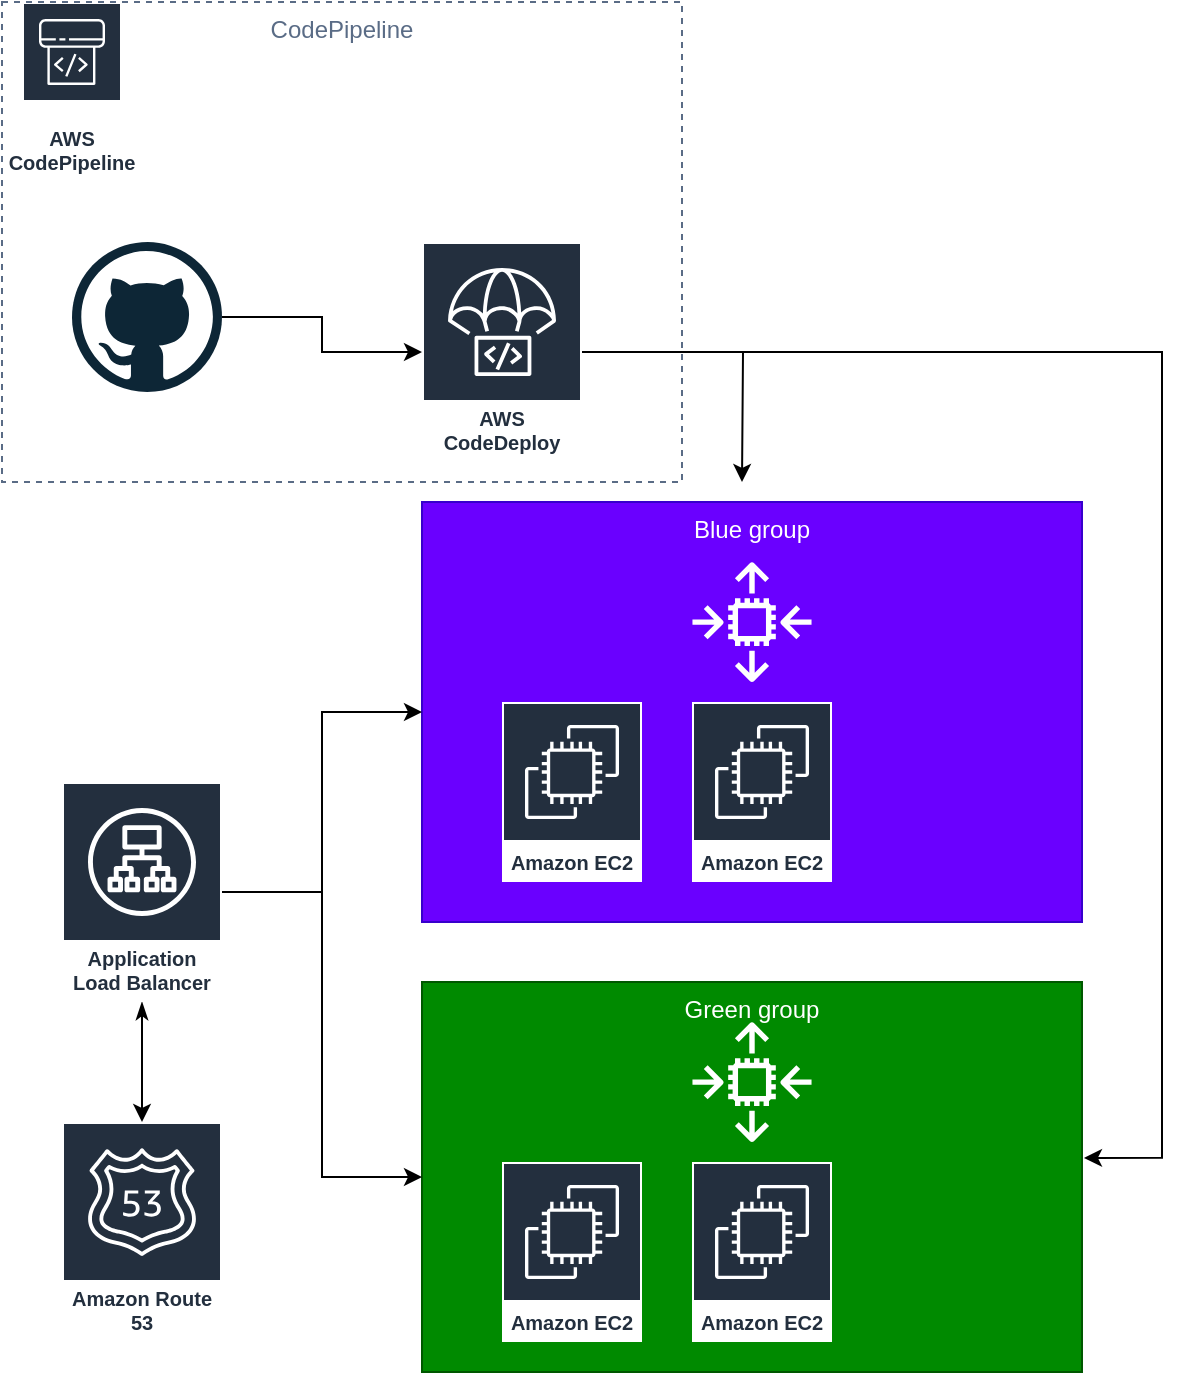 <mxfile version="14.6.13" type="device"><diagram id="tTARdLvluqeV9OQslBLl" name="Page-1"><mxGraphModel dx="906" dy="672" grid="1" gridSize="10" guides="1" tooltips="1" connect="1" arrows="1" fold="1" page="1" pageScale="1" pageWidth="1200" pageHeight="1600" math="0" shadow="0"><root><mxCell id="0"/><mxCell id="1" parent="0"/><mxCell id="cveSjQeEHm01TvSj7TpU-20" style="edgeStyle=orthogonalEdgeStyle;rounded=0;orthogonalLoop=1;jettySize=auto;html=1;" parent="1" source="cveSjQeEHm01TvSj7TpU-1" target="cveSjQeEHm01TvSj7TpU-2" edge="1"><mxGeometry relative="1" as="geometry"/></mxCell><mxCell id="cveSjQeEHm01TvSj7TpU-1" value="" style="dashed=0;outlineConnect=0;html=1;align=center;labelPosition=center;verticalLabelPosition=bottom;verticalAlign=top;shape=mxgraph.weblogos.github" parent="1" vertex="1"><mxGeometry x="275" y="360" width="75" height="75" as="geometry"/></mxCell><mxCell id="cveSjQeEHm01TvSj7TpU-17" style="edgeStyle=orthogonalEdgeStyle;rounded=0;orthogonalLoop=1;jettySize=auto;html=1;" parent="1" source="cveSjQeEHm01TvSj7TpU-2" edge="1"><mxGeometry relative="1" as="geometry"><mxPoint x="610" y="480" as="targetPoint"/></mxGeometry></mxCell><mxCell id="cveSjQeEHm01TvSj7TpU-18" style="edgeStyle=orthogonalEdgeStyle;rounded=0;orthogonalLoop=1;jettySize=auto;html=1;entryX=1.003;entryY=0.451;entryDx=0;entryDy=0;entryPerimeter=0;" parent="1" source="cveSjQeEHm01TvSj7TpU-2" target="cveSjQeEHm01TvSj7TpU-4" edge="1"><mxGeometry relative="1" as="geometry"><Array as="points"><mxPoint x="820" y="415"/><mxPoint x="820" y="818"/></Array></mxGeometry></mxCell><mxCell id="cveSjQeEHm01TvSj7TpU-2" value="AWS CodeDeploy" style="outlineConnect=0;fontColor=#232F3E;gradientColor=none;strokeColor=#ffffff;fillColor=#232F3E;dashed=0;verticalLabelPosition=middle;verticalAlign=bottom;align=center;html=1;whiteSpace=wrap;fontSize=10;fontStyle=1;spacing=3;shape=mxgraph.aws4.productIcon;prIcon=mxgraph.aws4.codedeploy;" parent="1" vertex="1"><mxGeometry x="450" y="360" width="80" height="110" as="geometry"/></mxCell><mxCell id="cveSjQeEHm01TvSj7TpU-3" value="Blue group" style="fillColor=#6a00ff;strokeColor=#3700CC;dashed=0;verticalAlign=top;fontStyle=0;fontColor=#ffffff;" parent="1" vertex="1"><mxGeometry x="450" y="490" width="330" height="210" as="geometry"/></mxCell><mxCell id="cveSjQeEHm01TvSj7TpU-4" value="Green group" style="fillColor=#008a00;strokeColor=#005700;dashed=0;verticalAlign=top;fontStyle=0;fontColor=#ffffff;" parent="1" vertex="1"><mxGeometry x="450" y="730" width="330" height="195" as="geometry"/></mxCell><mxCell id="cveSjQeEHm01TvSj7TpU-5" value="" style="outlineConnect=0;dashed=0;verticalLabelPosition=bottom;verticalAlign=top;align=center;html=1;fontSize=12;fontStyle=0;aspect=fixed;pointerEvents=1;shape=mxgraph.aws4.auto_scaling2;" parent="1" vertex="1"><mxGeometry x="585" y="520" width="60" height="60" as="geometry"/></mxCell><mxCell id="cveSjQeEHm01TvSj7TpU-6" value="" style="outlineConnect=0;dashed=0;verticalLabelPosition=bottom;verticalAlign=top;align=center;html=1;fontSize=12;fontStyle=0;aspect=fixed;pointerEvents=1;shape=mxgraph.aws4.auto_scaling2;" parent="1" vertex="1"><mxGeometry x="585" y="750" width="60" height="60" as="geometry"/></mxCell><mxCell id="cveSjQeEHm01TvSj7TpU-8" value="Amazon EC2" style="outlineConnect=0;fontColor=#232F3E;gradientColor=none;strokeColor=#ffffff;fillColor=#232F3E;dashed=0;verticalLabelPosition=middle;verticalAlign=bottom;align=center;html=1;whiteSpace=wrap;fontSize=10;fontStyle=1;spacing=3;shape=mxgraph.aws4.productIcon;prIcon=mxgraph.aws4.ec2;" parent="1" vertex="1"><mxGeometry x="490" y="590" width="70" height="90" as="geometry"/></mxCell><mxCell id="cveSjQeEHm01TvSj7TpU-9" value="Amazon EC2" style="outlineConnect=0;fontColor=#232F3E;gradientColor=none;strokeColor=#ffffff;fillColor=#232F3E;dashed=0;verticalLabelPosition=middle;verticalAlign=bottom;align=center;html=1;whiteSpace=wrap;fontSize=10;fontStyle=1;spacing=3;shape=mxgraph.aws4.productIcon;prIcon=mxgraph.aws4.ec2;" parent="1" vertex="1"><mxGeometry x="585" y="590" width="70" height="90" as="geometry"/></mxCell><mxCell id="cveSjQeEHm01TvSj7TpU-10" value="Amazon EC2" style="outlineConnect=0;fontColor=#232F3E;gradientColor=none;strokeColor=#ffffff;fillColor=#232F3E;dashed=0;verticalLabelPosition=middle;verticalAlign=bottom;align=center;html=1;whiteSpace=wrap;fontSize=10;fontStyle=1;spacing=3;shape=mxgraph.aws4.productIcon;prIcon=mxgraph.aws4.ec2;" parent="1" vertex="1"><mxGeometry x="490" y="820" width="70" height="90" as="geometry"/></mxCell><mxCell id="cveSjQeEHm01TvSj7TpU-11" value="Amazon EC2" style="outlineConnect=0;fontColor=#232F3E;gradientColor=none;strokeColor=#ffffff;fillColor=#232F3E;dashed=0;verticalLabelPosition=middle;verticalAlign=bottom;align=center;html=1;whiteSpace=wrap;fontSize=10;fontStyle=1;spacing=3;shape=mxgraph.aws4.productIcon;prIcon=mxgraph.aws4.ec2;" parent="1" vertex="1"><mxGeometry x="585" y="820" width="70" height="90" as="geometry"/></mxCell><mxCell id="cveSjQeEHm01TvSj7TpU-15" style="edgeStyle=orthogonalEdgeStyle;rounded=0;orthogonalLoop=1;jettySize=auto;html=1;" parent="1" source="cveSjQeEHm01TvSj7TpU-14" target="cveSjQeEHm01TvSj7TpU-3" edge="1"><mxGeometry relative="1" as="geometry"/></mxCell><mxCell id="cveSjQeEHm01TvSj7TpU-16" style="edgeStyle=orthogonalEdgeStyle;rounded=0;orthogonalLoop=1;jettySize=auto;html=1;entryX=0;entryY=0.5;entryDx=0;entryDy=0;" parent="1" source="cveSjQeEHm01TvSj7TpU-14" target="cveSjQeEHm01TvSj7TpU-4" edge="1"><mxGeometry relative="1" as="geometry"/></mxCell><mxCell id="cuZyd2q7QezCSDIOoOq7-2" style="edgeStyle=orthogonalEdgeStyle;rounded=0;orthogonalLoop=1;jettySize=auto;html=1;startArrow=classicThin;startFill=1;" edge="1" parent="1" source="cveSjQeEHm01TvSj7TpU-14" target="cuZyd2q7QezCSDIOoOq7-1"><mxGeometry relative="1" as="geometry"/></mxCell><mxCell id="cveSjQeEHm01TvSj7TpU-14" value="Application Load Balancer" style="outlineConnect=0;fontColor=#232F3E;gradientColor=none;strokeColor=#ffffff;fillColor=#232F3E;dashed=0;verticalLabelPosition=middle;verticalAlign=bottom;align=center;html=1;whiteSpace=wrap;fontSize=10;fontStyle=1;spacing=3;shape=mxgraph.aws4.productIcon;prIcon=mxgraph.aws4.application_load_balancer;" parent="1" vertex="1"><mxGeometry x="270" y="630" width="80" height="110" as="geometry"/></mxCell><mxCell id="cveSjQeEHm01TvSj7TpU-21" value="AWS CodePipeline" style="outlineConnect=0;fontColor=#232F3E;gradientColor=none;strokeColor=#ffffff;fillColor=#232F3E;dashed=0;verticalLabelPosition=middle;verticalAlign=bottom;align=center;html=1;whiteSpace=wrap;fontSize=10;fontStyle=1;spacing=3;shape=mxgraph.aws4.productIcon;prIcon=mxgraph.aws4.codepipeline;" parent="1" vertex="1"><mxGeometry x="250" y="240" width="50" height="90" as="geometry"/></mxCell><mxCell id="cveSjQeEHm01TvSj7TpU-23" value="CodePipeline" style="fillColor=none;strokeColor=#5A6C86;dashed=1;verticalAlign=top;fontStyle=0;fontColor=#5A6C86;" parent="1" vertex="1"><mxGeometry x="240" y="240" width="340" height="240" as="geometry"/></mxCell><mxCell id="cuZyd2q7QezCSDIOoOq7-1" value="Amazon Route 53" style="outlineConnect=0;fontColor=#232F3E;gradientColor=none;strokeColor=#ffffff;fillColor=#232F3E;dashed=0;verticalLabelPosition=middle;verticalAlign=bottom;align=center;html=1;whiteSpace=wrap;fontSize=10;fontStyle=1;spacing=3;shape=mxgraph.aws4.productIcon;prIcon=mxgraph.aws4.route_53;" vertex="1" parent="1"><mxGeometry x="270" y="800" width="80" height="110" as="geometry"/></mxCell></root></mxGraphModel></diagram></mxfile>